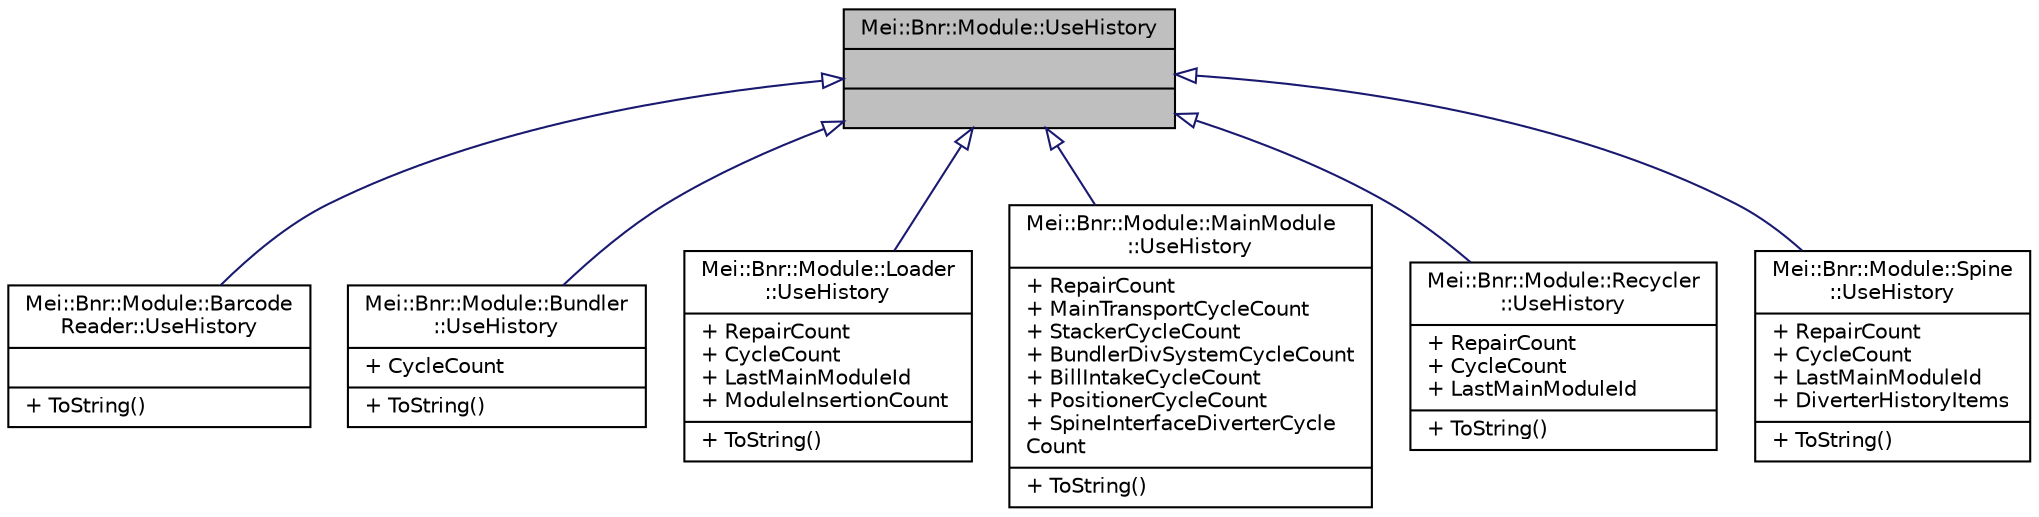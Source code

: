 digraph "Mei::Bnr::Module::UseHistory"
{
  edge [fontname="Helvetica",fontsize="10",labelfontname="Helvetica",labelfontsize="10"];
  node [fontname="Helvetica",fontsize="10",shape=record];
  Node1 [label="{Mei::Bnr::Module::UseHistory\n||}",height=0.2,width=0.4,color="black", fillcolor="grey75", style="filled", fontcolor="black"];
  Node1 -> Node2 [dir="back",color="midnightblue",fontsize="10",style="solid",arrowtail="onormal",fontname="Helvetica"];
  Node2 [label="{Mei::Bnr::Module::Barcode\lReader::UseHistory\n||+ ToString()\l}",height=0.2,width=0.4,color="black", fillcolor="white", style="filled",URL="$a00052.html",tooltip="BarcodeReader::UseHistory "];
  Node1 -> Node3 [dir="back",color="midnightblue",fontsize="10",style="solid",arrowtail="onormal",fontname="Helvetica"];
  Node3 [label="{Mei::Bnr::Module::Bundler\l::UseHistory\n|+ CycleCount\l|+ ToString()\l}",height=0.2,width=0.4,color="black", fillcolor="white", style="filled",URL="$a00058.html",tooltip="Bundler::UseHistory "];
  Node1 -> Node4 [dir="back",color="midnightblue",fontsize="10",style="solid",arrowtail="onormal",fontname="Helvetica"];
  Node4 [label="{Mei::Bnr::Module::Loader\l::UseHistory\n|+ RepairCount\l+ CycleCount\l+ LastMainModuleId\l+ ModuleInsertionCount\l|+ ToString()\l}",height=0.2,width=0.4,color="black", fillcolor="white", style="filled",URL="$a00091.html",tooltip="Loader::UseHistory "];
  Node1 -> Node5 [dir="back",color="midnightblue",fontsize="10",style="solid",arrowtail="onormal",fontname="Helvetica"];
  Node5 [label="{Mei::Bnr::Module::MainModule\l::UseHistory\n|+ RepairCount\l+ MainTransportCycleCount\l+ StackerCycleCount\l+ BundlerDivSystemCycleCount\l+ BillIntakeCycleCount\l+ PositionerCycleCount\l+ SpineInterfaceDiverterCycle\lCount\l|+ ToString()\l}",height=0.2,width=0.4,color="black", fillcolor="white", style="filled",URL="$a00106.html",tooltip="MainModule::UseHistory "];
  Node1 -> Node6 [dir="back",color="midnightblue",fontsize="10",style="solid",arrowtail="onormal",fontname="Helvetica"];
  Node6 [label="{Mei::Bnr::Module::Recycler\l::UseHistory\n|+ RepairCount\l+ CycleCount\l+ LastMainModuleId\l|+ ToString()\l}",height=0.2,width=0.4,color="black", fillcolor="white", style="filled",URL="$a00118.html",tooltip="Recycler::UseHistory "];
  Node1 -> Node7 [dir="back",color="midnightblue",fontsize="10",style="solid",arrowtail="onormal",fontname="Helvetica"];
  Node7 [label="{Mei::Bnr::Module::Spine\l::UseHistory\n|+ RepairCount\l+ CycleCount\l+ LastMainModuleId\l+ DiverterHistoryItems\l|+ ToString()\l}",height=0.2,width=0.4,color="black", fillcolor="white", style="filled",URL="$a00126.html",tooltip="Spine::UseHistory "];
}
